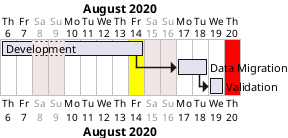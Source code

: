 @startgantt
project starts the 2020/08/06
saturday are closed
sunday are closed
2020/08/20 is colored in red
2020/08/14 is colored in yellow
[Development] starts on 2020/08/01
[Development] ends on 2020/08/14
then [Data Migration] lasts 2 days
then [Validation] lasts 1 day
@endgantt
